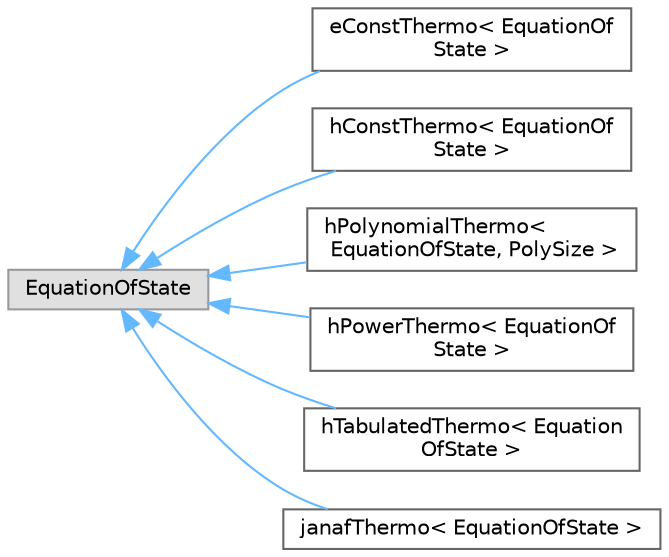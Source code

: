 digraph "Graphical Class Hierarchy"
{
 // LATEX_PDF_SIZE
  bgcolor="transparent";
  edge [fontname=Helvetica,fontsize=10,labelfontname=Helvetica,labelfontsize=10];
  node [fontname=Helvetica,fontsize=10,shape=box,height=0.2,width=0.4];
  rankdir="LR";
  Node0 [id="Node000000",label="EquationOfState",height=0.2,width=0.4,color="grey60", fillcolor="#E0E0E0", style="filled",tooltip=" "];
  Node0 -> Node1 [id="edge4570_Node000000_Node000001",dir="back",color="steelblue1",style="solid",tooltip=" "];
  Node1 [id="Node000001",label="eConstThermo\< EquationOf\lState \>",height=0.2,width=0.4,color="grey40", fillcolor="white", style="filled",URL="$classFoam_1_1eConstThermo.html",tooltip="Constant properties thermodynamics package templated on an equation of state."];
  Node0 -> Node2 [id="edge4571_Node000000_Node000002",dir="back",color="steelblue1",style="solid",tooltip=" "];
  Node2 [id="Node000002",label="hConstThermo\< EquationOf\lState \>",height=0.2,width=0.4,color="grey40", fillcolor="white", style="filled",URL="$classFoam_1_1hConstThermo.html",tooltip="Constant properties thermodynamics package templated into the EquationOfState."];
  Node0 -> Node3 [id="edge4572_Node000000_Node000003",dir="back",color="steelblue1",style="solid",tooltip=" "];
  Node3 [id="Node000003",label="hPolynomialThermo\<\l EquationOfState, PolySize \>",height=0.2,width=0.4,color="grey40", fillcolor="white", style="filled",URL="$classFoam_1_1hPolynomialThermo.html",tooltip="Thermodynamics package templated on the equation of state, using polynomial functions for cp,..."];
  Node0 -> Node4 [id="edge4573_Node000000_Node000004",dir="back",color="steelblue1",style="solid",tooltip=" "];
  Node4 [id="Node000004",label="hPowerThermo\< EquationOf\lState \>",height=0.2,width=0.4,color="grey40", fillcolor="white", style="filled",URL="$classFoam_1_1hPowerThermo.html",tooltip="Power-function based thermodynamics package templated on EquationOfState."];
  Node0 -> Node5 [id="edge4574_Node000000_Node000005",dir="back",color="steelblue1",style="solid",tooltip=" "];
  Node5 [id="Node000005",label="hTabulatedThermo\< Equation\lOfState \>",height=0.2,width=0.4,color="grey40", fillcolor="white", style="filled",URL="$classFoam_1_1hTabulatedThermo.html",tooltip="Enthalpy based thermodynamics package using non-uniform tabulated data for heat capacity vs temperatu..."];
  Node0 -> Node6 [id="edge4575_Node000000_Node000006",dir="back",color="steelblue1",style="solid",tooltip=" "];
  Node6 [id="Node000006",label="janafThermo\< EquationOfState \>",height=0.2,width=0.4,color="grey40", fillcolor="white", style="filled",URL="$classFoam_1_1janafThermo.html",tooltip="JANAF tables based thermodynamics package templated into the equation of state."];
}
